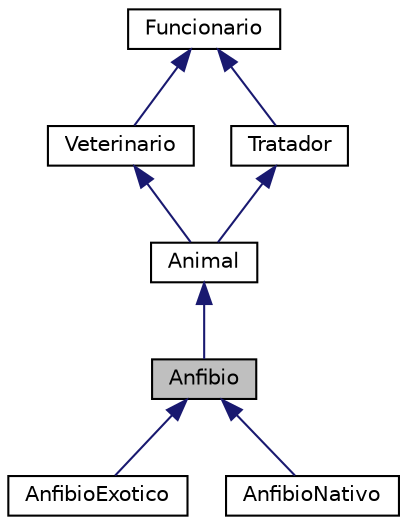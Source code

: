 digraph "Anfibio"
{
  edge [fontname="Helvetica",fontsize="10",labelfontname="Helvetica",labelfontsize="10"];
  node [fontname="Helvetica",fontsize="10",shape=record];
  Node1 [label="Anfibio",height=0.2,width=0.4,color="black", fillcolor="grey75", style="filled", fontcolor="black"];
  Node2 -> Node1 [dir="back",color="midnightblue",fontsize="10",style="solid"];
  Node2 [label="Animal",height=0.2,width=0.4,color="black", fillcolor="white", style="filled",URL="$classAnimal.html"];
  Node3 -> Node2 [dir="back",color="midnightblue",fontsize="10",style="solid"];
  Node3 [label="Veterinario",height=0.2,width=0.4,color="black", fillcolor="white", style="filled",URL="$classVeterinario.html",tooltip="Classe Derivada Veterinário que herda da classe Funcionário. "];
  Node4 -> Node3 [dir="back",color="midnightblue",fontsize="10",style="solid"];
  Node4 [label="Funcionario",height=0.2,width=0.4,color="black", fillcolor="white", style="filled",URL="$classFuncionario.html",tooltip="Classe base Abstrata Funcionário. "];
  Node5 -> Node2 [dir="back",color="midnightblue",fontsize="10",style="solid"];
  Node5 [label="Tratador",height=0.2,width=0.4,color="black", fillcolor="white", style="filled",URL="$classTratador.html",tooltip="Classe derivada Tratador que herda da classe Funcionario. "];
  Node4 -> Node5 [dir="back",color="midnightblue",fontsize="10",style="solid"];
  Node1 -> Node6 [dir="back",color="midnightblue",fontsize="10",style="solid"];
  Node6 [label="AnfibioExotico",height=0.2,width=0.4,color="black", fillcolor="white", style="filled",URL="$classAnfibioExotico.html",tooltip="Classe Derivada da classe Anfibio e classe Exotico. "];
  Node1 -> Node7 [dir="back",color="midnightblue",fontsize="10",style="solid"];
  Node7 [label="AnfibioNativo",height=0.2,width=0.4,color="black", fillcolor="white", style="filled",URL="$classAnfibioNativo.html",tooltip="Classe Derivada da classe Nativo e da classe Anfibio. "];
}
